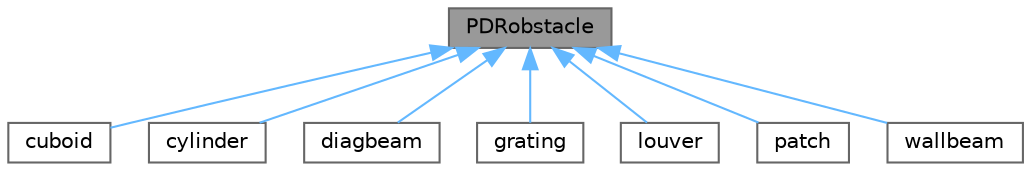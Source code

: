 digraph "PDRobstacle"
{
 // LATEX_PDF_SIZE
  bgcolor="transparent";
  edge [fontname=Helvetica,fontsize=10,labelfontname=Helvetica,labelfontsize=10];
  node [fontname=Helvetica,fontsize=10,shape=box,height=0.2,width=0.4];
  Node1 [id="Node000001",label="PDRobstacle",height=0.2,width=0.4,color="gray40", fillcolor="grey60", style="filled", fontcolor="black",tooltip="Obstacle definitions for PDR."];
  Node1 -> Node2 [id="edge1_Node000001_Node000002",dir="back",color="steelblue1",style="solid",tooltip=" "];
  Node2 [id="Node000002",label="cuboid",height=0.2,width=0.4,color="gray40", fillcolor="white", style="filled",URL="$structFoam_1_1PDRobstacles_1_1cuboid.html",tooltip="A cuboid, selectable as box."];
  Node1 -> Node3 [id="edge2_Node000001_Node000003",dir="back",color="steelblue1",style="solid",tooltip=" "];
  Node3 [id="Node000003",label="cylinder",height=0.2,width=0.4,color="gray40", fillcolor="white", style="filled",URL="$structFoam_1_1PDRobstacles_1_1cylinder.html",tooltip="A cylinder, selectable as cyl or cylinder."];
  Node1 -> Node4 [id="edge3_Node000001_Node000004",dir="back",color="steelblue1",style="solid",tooltip=" "];
  Node4 [id="Node000004",label="diagbeam",height=0.2,width=0.4,color="gray40", fillcolor="white", style="filled",URL="$structFoam_1_1PDRobstacles_1_1diagbeam.html",tooltip="A diagonal beam, which is cylinder-like, selectable as diag or diagbeam."];
  Node1 -> Node5 [id="edge4_Node000001_Node000005",dir="back",color="steelblue1",style="solid",tooltip=" "];
  Node5 [id="Node000005",label="grating",height=0.2,width=0.4,color="gray40", fillcolor="white", style="filled",URL="$structFoam_1_1PDRobstacles_1_1grating.html",tooltip="A grating, selectable as grate or grating."];
  Node1 -> Node6 [id="edge5_Node000001_Node000006",dir="back",color="steelblue1",style="solid",tooltip=" "];
  Node6 [id="Node000006",label="louver",height=0.2,width=0.4,color="gray40", fillcolor="white", style="filled",URL="$structFoam_1_1PDRobstacles_1_1louver.html",tooltip="Louver blowoff, selectable as louver or louvre."];
  Node1 -> Node7 [id="edge6_Node000001_Node000007",dir="back",color="steelblue1",style="solid",tooltip=" "];
  Node7 [id="Node000007",label="patch",height=0.2,width=0.4,color="gray40", fillcolor="white", style="filled",URL="$structFoam_1_1PDRobstacles_1_1patch.html",tooltip="Rectangular patch, selectable as patch."];
  Node1 -> Node8 [id="edge7_Node000001_Node000008",dir="back",color="steelblue1",style="solid",tooltip=" "];
  Node8 [id="Node000008",label="wallbeam",height=0.2,width=0.4,color="gray40", fillcolor="white", style="filled",URL="$structFoam_1_1PDRobstacles_1_1wallbeam.html",tooltip="A wallbeam, selectable as wallbeam which is currently identical to a box (PDRobstacles::cuboid)"];
}
